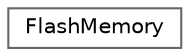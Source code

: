 digraph "Graphical Class Hierarchy"
{
 // LATEX_PDF_SIZE
  bgcolor="transparent";
  edge [fontname=Helvetica,fontsize=10,labelfontname=Helvetica,labelfontsize=10];
  node [fontname=Helvetica,fontsize=10,shape=box,height=0.2,width=0.4];
  rankdir="LR";
  Node0 [label="FlashMemory",height=0.2,width=0.4,color="grey40", fillcolor="white", style="filled",URL="$classFlashMemory.html",tooltip=" "];
}
